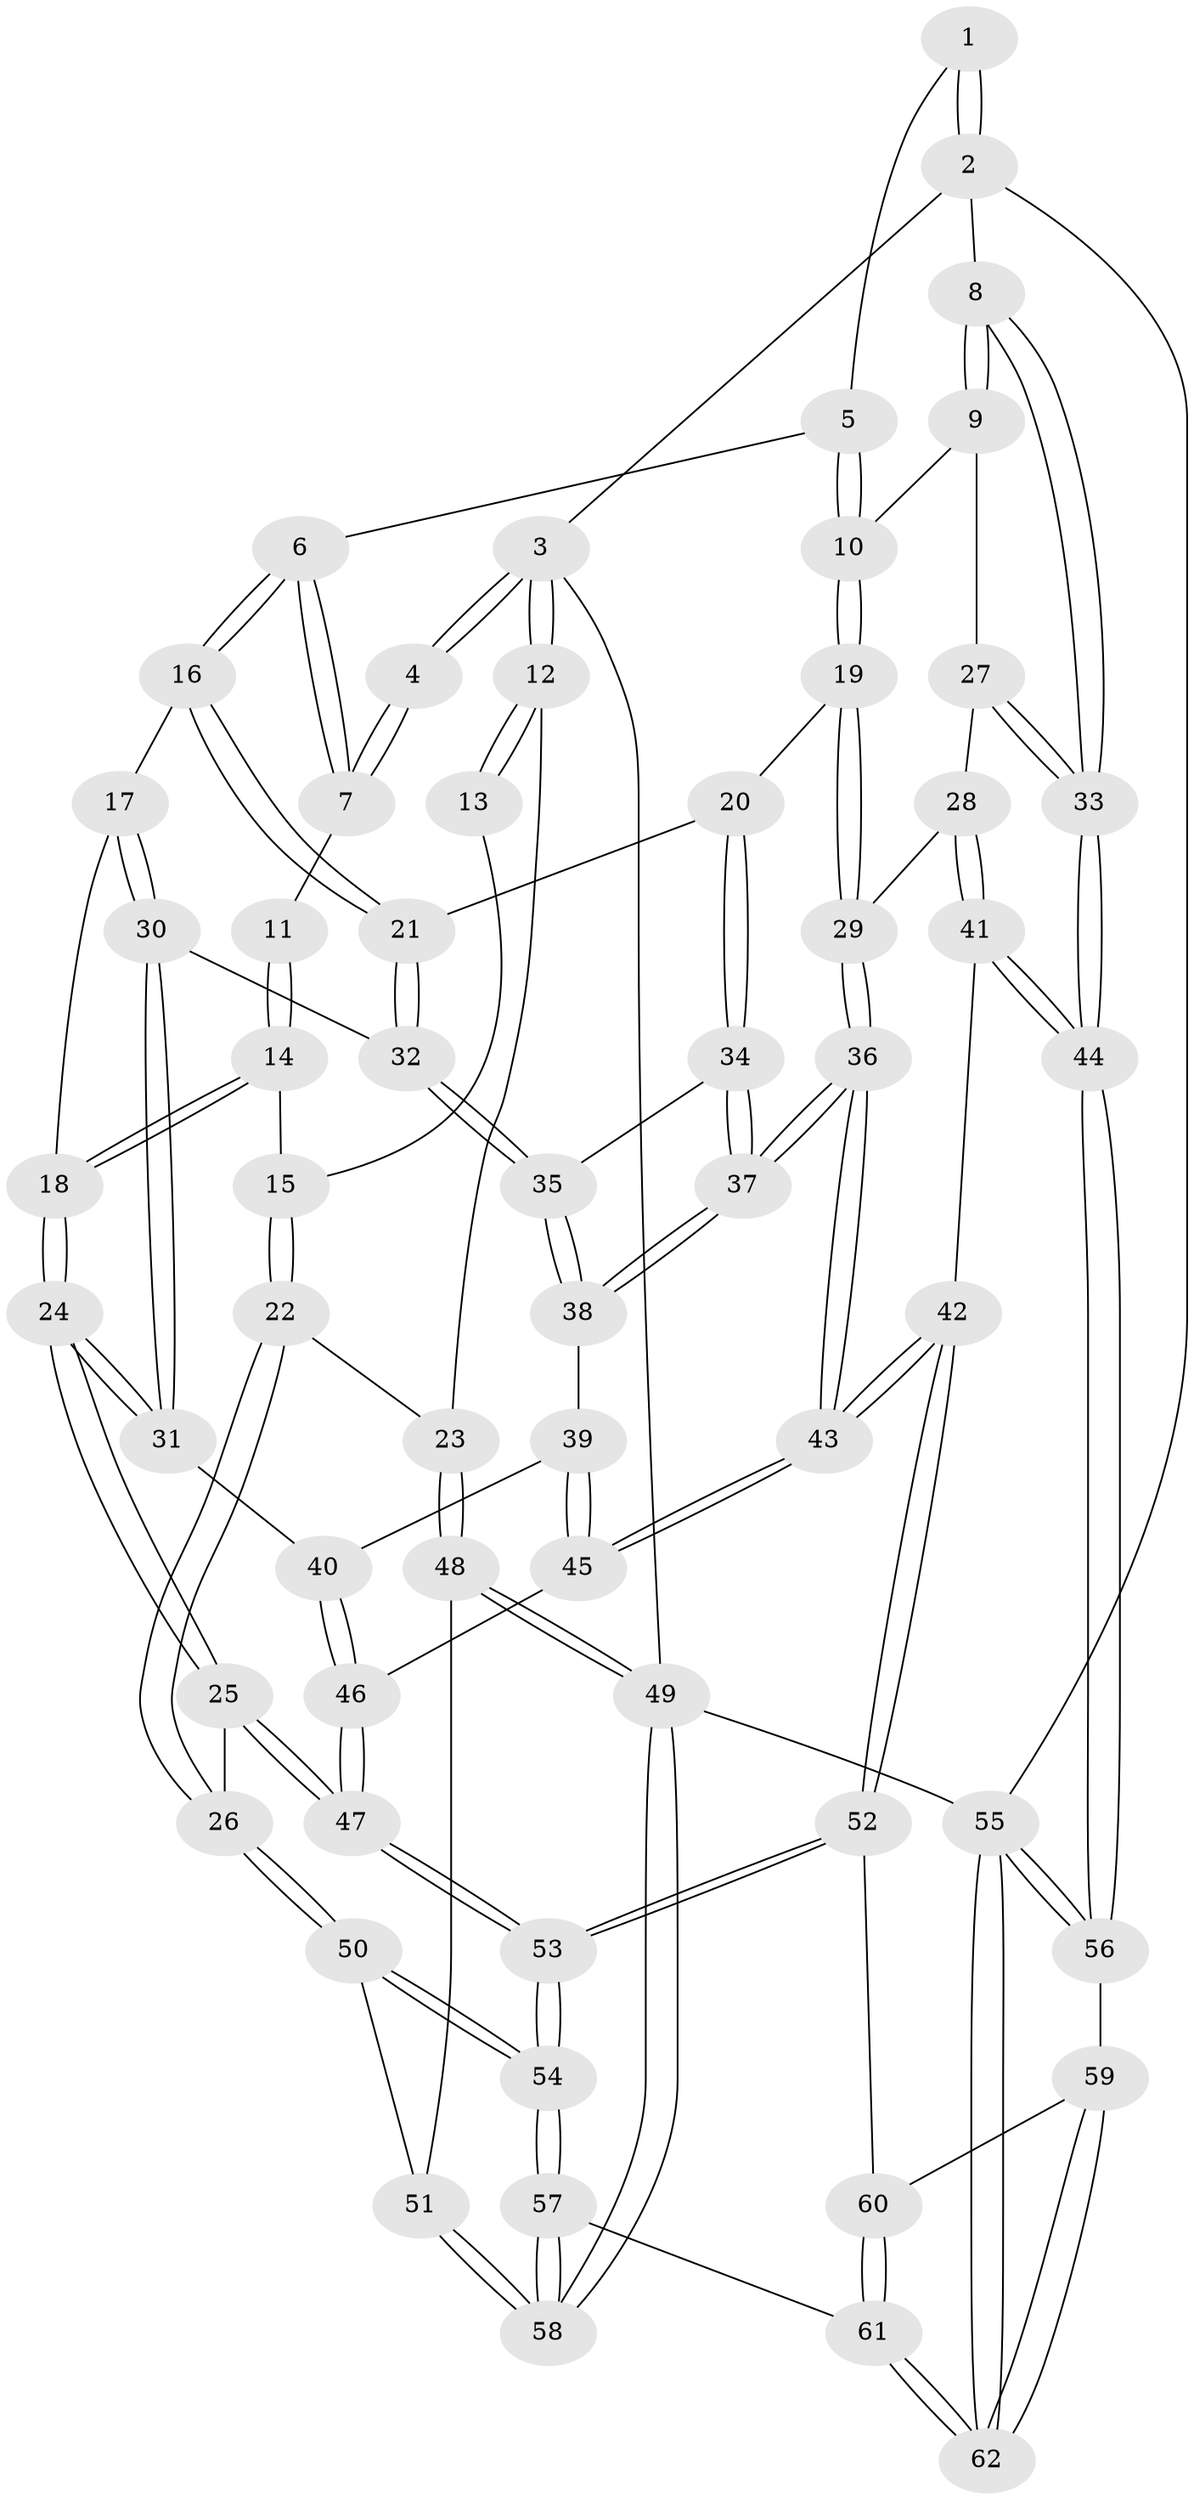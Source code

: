 // Generated by graph-tools (version 1.1) at 2025/27/03/15/25 16:27:57]
// undirected, 62 vertices, 152 edges
graph export_dot {
graph [start="1"]
  node [color=gray90,style=filled];
  1 [pos="+1+0"];
  2 [pos="+1+0"];
  3 [pos="+0+0"];
  4 [pos="+0.442463587698097+0"];
  5 [pos="+0.7739282190596074+0.15151035345086158"];
  6 [pos="+0.4845852687506202+0.13410587889608447"];
  7 [pos="+0.4417884512086224+0.0689400160887499"];
  8 [pos="+1+0.3566256529002023"];
  9 [pos="+0.8967514709238109+0.3275297825420062"];
  10 [pos="+0.836927476065344+0.3108360032609863"];
  11 [pos="+0.2966752902585076+0.14383877193657896"];
  12 [pos="+0+0"];
  13 [pos="+0.005586982884766144+0.1278586307512228"];
  14 [pos="+0.20909378092756734+0.3360512342456978"];
  15 [pos="+0.14557578948562538+0.3361076908125265"];
  16 [pos="+0.48639628210904423+0.14841922756407958"];
  17 [pos="+0.3887123112815028+0.37882574695389737"];
  18 [pos="+0.2315284339863019+0.35936743447379044"];
  19 [pos="+0.7067743153649801+0.3878066366178055"];
  20 [pos="+0.6633524325255812+0.38748260177669774"];
  21 [pos="+0.6329183503591995+0.37260107238068996"];
  22 [pos="+0.02267484617918399+0.4660016845113022"];
  23 [pos="+0+0.4514352134662338"];
  24 [pos="+0.23350762305419365+0.5688540303503518"];
  25 [pos="+0.214444333507832+0.5986117548855958"];
  26 [pos="+0.18350493884967786+0.6028233336669603"];
  27 [pos="+0.8367406567089352+0.4865419151522873"];
  28 [pos="+0.7879245850600278+0.5030807123467724"];
  29 [pos="+0.7456830705884586+0.4751405067515074"];
  30 [pos="+0.39407738078684534+0.39725836086576"];
  31 [pos="+0.3540632906019845+0.49505332961131515"];
  32 [pos="+0.5046854460453597+0.45642141915807344"];
  33 [pos="+1+0.7315802903703756"];
  34 [pos="+0.6291727342315081+0.5192158562567312"];
  35 [pos="+0.5049715277166462+0.49648993952518455"];
  36 [pos="+0.6862007041753188+0.6779303688881352"];
  37 [pos="+0.6290724702446574+0.584326349851788"];
  38 [pos="+0.4928707470711648+0.5516269742987576"];
  39 [pos="+0.4857385315023657+0.5584455620998702"];
  40 [pos="+0.4645541449597544+0.5751361552671556"];
  41 [pos="+0.8873086930843039+0.7119051588553696"];
  42 [pos="+0.7140637925073396+0.7213209114120771"];
  43 [pos="+0.6866853012003978+0.6795685185298587"];
  44 [pos="+1+0.7399324327643646"];
  45 [pos="+0.587083669391512+0.6629579932238364"];
  46 [pos="+0.43963643741517633+0.6560000207932444"];
  47 [pos="+0.3736817736251502+0.7362323926443368"];
  48 [pos="+0+0.7135073715424924"];
  49 [pos="+0+1"];
  50 [pos="+0.11026110475531159+0.6972784730716108"];
  51 [pos="+0.1084326287568724+0.6979359609314241"];
  52 [pos="+0.6467593849874782+0.8104686540247301"];
  53 [pos="+0.3916167222384315+0.8231276957721496"];
  54 [pos="+0.2723674820949144+1"];
  55 [pos="+1+1"];
  56 [pos="+1+0.7480722419931065"];
  57 [pos="+0.2423391313953197+1"];
  58 [pos="+0+1"];
  59 [pos="+0.7822058514466589+0.9634400320776835"];
  60 [pos="+0.6483174384097822+0.8192932705189404"];
  61 [pos="+0.5806518890764942+1"];
  62 [pos="+0.7217807450823341+1"];
  1 -- 2;
  1 -- 2;
  1 -- 5;
  2 -- 3;
  2 -- 8;
  2 -- 55;
  3 -- 4;
  3 -- 4;
  3 -- 12;
  3 -- 12;
  3 -- 49;
  4 -- 7;
  4 -- 7;
  5 -- 6;
  5 -- 10;
  5 -- 10;
  6 -- 7;
  6 -- 7;
  6 -- 16;
  6 -- 16;
  7 -- 11;
  8 -- 9;
  8 -- 9;
  8 -- 33;
  8 -- 33;
  9 -- 10;
  9 -- 27;
  10 -- 19;
  10 -- 19;
  11 -- 14;
  11 -- 14;
  12 -- 13;
  12 -- 13;
  12 -- 23;
  13 -- 15;
  14 -- 15;
  14 -- 18;
  14 -- 18;
  15 -- 22;
  15 -- 22;
  16 -- 17;
  16 -- 21;
  16 -- 21;
  17 -- 18;
  17 -- 30;
  17 -- 30;
  18 -- 24;
  18 -- 24;
  19 -- 20;
  19 -- 29;
  19 -- 29;
  20 -- 21;
  20 -- 34;
  20 -- 34;
  21 -- 32;
  21 -- 32;
  22 -- 23;
  22 -- 26;
  22 -- 26;
  23 -- 48;
  23 -- 48;
  24 -- 25;
  24 -- 25;
  24 -- 31;
  24 -- 31;
  25 -- 26;
  25 -- 47;
  25 -- 47;
  26 -- 50;
  26 -- 50;
  27 -- 28;
  27 -- 33;
  27 -- 33;
  28 -- 29;
  28 -- 41;
  28 -- 41;
  29 -- 36;
  29 -- 36;
  30 -- 31;
  30 -- 31;
  30 -- 32;
  31 -- 40;
  32 -- 35;
  32 -- 35;
  33 -- 44;
  33 -- 44;
  34 -- 35;
  34 -- 37;
  34 -- 37;
  35 -- 38;
  35 -- 38;
  36 -- 37;
  36 -- 37;
  36 -- 43;
  36 -- 43;
  37 -- 38;
  37 -- 38;
  38 -- 39;
  39 -- 40;
  39 -- 45;
  39 -- 45;
  40 -- 46;
  40 -- 46;
  41 -- 42;
  41 -- 44;
  41 -- 44;
  42 -- 43;
  42 -- 43;
  42 -- 52;
  42 -- 52;
  43 -- 45;
  43 -- 45;
  44 -- 56;
  44 -- 56;
  45 -- 46;
  46 -- 47;
  46 -- 47;
  47 -- 53;
  47 -- 53;
  48 -- 49;
  48 -- 49;
  48 -- 51;
  49 -- 58;
  49 -- 58;
  49 -- 55;
  50 -- 51;
  50 -- 54;
  50 -- 54;
  51 -- 58;
  51 -- 58;
  52 -- 53;
  52 -- 53;
  52 -- 60;
  53 -- 54;
  53 -- 54;
  54 -- 57;
  54 -- 57;
  55 -- 56;
  55 -- 56;
  55 -- 62;
  55 -- 62;
  56 -- 59;
  57 -- 58;
  57 -- 58;
  57 -- 61;
  59 -- 60;
  59 -- 62;
  59 -- 62;
  60 -- 61;
  60 -- 61;
  61 -- 62;
  61 -- 62;
}
